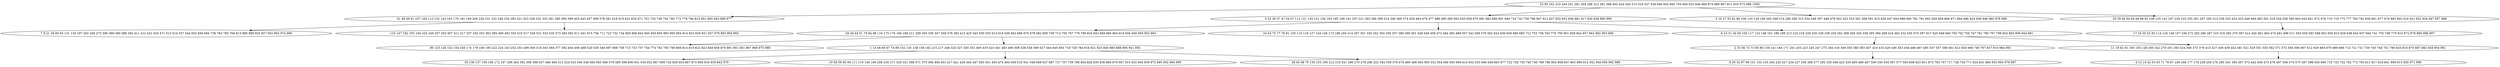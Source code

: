 digraph true_tree {
	"0" -> "1"
	"0" -> "2"
	"2" -> "3"
	"3" -> "4"
	"2" -> "5"
	"2" -> "6"
	"0" -> "7"
	"6" -> "8"
	"0" -> "9"
	"1" -> "10"
	"6" -> "11"
	"3" -> "12"
	"11" -> "13"
	"12" -> "14"
	"9" -> "15"
	"12" -> "16"
	"1" -> "17"
	"12" -> "18"
	"8" -> "19"
	"0" [label="23 85 162 210 244 251 281 294 298 312 361 388 402 424 430 515 516 527 536 640 655 683 704 800 832 846 869 874 889 897 911 918 973 998 1000"];
	"1" [label="41 48 49 61 107 109 112 132 143 163 170 181 199 209 226 231 232 246 254 283 321 323 328 332 333 381 385 394 399 403 443 457 498 578 581 618 619 622 634 671 701 720 736 754 760 773 778 794 815 851 905 943 969 977"];
	"2" [label="5 22 36 37 47 54 57 113 121 145 151 156 183 185 189 191 207 221 263 266 309 314 340 369 374 429 464 476 477 486 495 565 603 620 658 670 681 682 686 691 694 724 742 756 796 807 812 827 835 852 856 881 917 930 938 960 990"];
	"3" [label="29 38 44 51 79 84 98 116 175 176 184 188 211 289 305 336 347 358 376 382 413 425 543 550 553 613 616 639 662 668 675 678 692 695 709 713 750 767 779 789 834 843 848 860 864 919 940 948 950 953 963"];
	"4" [label="80 123 126 152 154 165 174 179 180 195 222 224 243 252 253 299 300 318 343 364 377 392 404 456 488 520 539 546 697 698 708 715 733 737 744 774 782 785 798 809 814 819 822 823 849 858 870 891 901 951 967 968 975 988"];
	"5" [label="24 43 75 77 78 81 103 115 118 127 144 146 173 186 204 214 297 301 320 342 354 356 357 389 390 391 428 440 459 472 484 493 499 507 542 569 576 582 624 636 659 680 685 712 753 758 763 776 795 801 839 844 857 862 882 903 906"];
	"6" [label="6 15 31 34 50 104 117 122 148 161 196 198 213 216 218 229 230 238 258 259 262 288 304 326 338 365 384 408 418 462 532 545 570 597 617 625 649 660 700 702 705 747 761 780 797 799 854 865 909 944 981"];
	"7" [label="3 16 27 55 82 86 106 120 129 169 265 268 274 280 290 315 334 348 397 448 478 502 522 523 561 568 591 615 626 647 654 688 690 781 791 802 828 859 868 871 894 896 924 936 946 965 978 986"];
	"8" [label="2 33 56 72 73 95 96 139 141 164 171 201 203 223 245 247 275 284 319 349 355 360 383 407 410 416 420 436 453 454 466 467 485 547 557 580 601 621 650 666 749 787 837 910 964 991"];
	"9" [label="25 39 40 64 65 66 88 92 108 125 142 167 228 233 255 261 267 295 313 339 352 432 433 449 469 482 501 518 526 556 590 604 643 661 672 676 710 719 775 777 783 792 838 861 877 879 883 902 916 921 922 926 947 957 966"];
	"10" [label="7 9 21 26 69 93 131 134 197 202 240 273 306 366 380 386 393 411 412 431 434 471 513 514 537 544 653 656 684 738 764 765 766 813 880 898 925 927 952 962 974 980"];
	"11" [label="11 19 62 91 100 105 128 200 242 279 291 293 324 346 373 379 415 427 438 439 452 481 521 529 551 555 562 571 572 594 596 607 612 629 665 679 689 696 714 721 731 739 740 748 751 790 820 833 875 887 892 928 954 961"];
	"12" [label="1 13 46 60 67 74 89 102 135 138 158 182 215 217 248 325 327 330 351 405 419 423 441 483 490 508 538 558 589 627 644 645 693 718 729 784 816 821 825 840 885 888 895 941 955"];
	"13" [label="4 12 14 42 53 63 71 76 97 159 168 177 178 239 250 276 285 341 350 367 372 442 458 473 479 497 506 574 575 587 598 630 669 716 725 752 762 772 793 811 817 818 841 899 913 920 971 999"];
	"14" [label="35 136 137 150 166 172 187 206 264 302 308 398 437 446 460 512 524 525 540 548 560 563 566 579 585 599 600 631 635 652 667 699 743 829 853 867 873 908 934 939 942 970"];
	"15" [label="17 18 30 52 83 114 124 149 157 236 272 282 286 287 310 316 362 370 387 414 445 461 463 474 491 496 511 554 559 583 588 602 605 610 628 638 642 657 664 741 755 768 770 810 872 878 886 996 997"];
	"16" [label="10 58 59 90 94 111 119 140 160 208 235 271 329 331 368 371 375 396 400 401 417 421 426 444 447 450 451 455 475 494 509 519 541 549 609 637 687 727 757 759 788 804 826 830 836 866 876 907 915 933 945 959 972 985 992 994 995"];
	"17" [label="110 147 192 193 194 225 249 257 303 307 311 317 337 345 353 363 395 409 492 503 510 517 528 531 533 535 573 584 592 611 641 674 706 711 723 732 734 805 806 842 845 850 855 893 900 904 914 923 929 931 937 979 983 984 993"];
	"18" [label="28 45 68 70 130 153 190 212 219 241 260 270 278 296 322 344 359 378 470 480 489 504 505 552 564 586 595 606 614 632 633 646 648 663 677 722 726 735 745 746 769 786 803 808 847 863 890 912 932 949 958 982 989"];
	"19" [label="8 20 32 87 99 101 133 155 205 220 227 234 237 256 269 277 292 335 406 422 435 465 468 487 500 530 534 567 577 593 608 623 651 673 703 707 717 728 730 771 824 831 884 935 956 976 987"];
}
